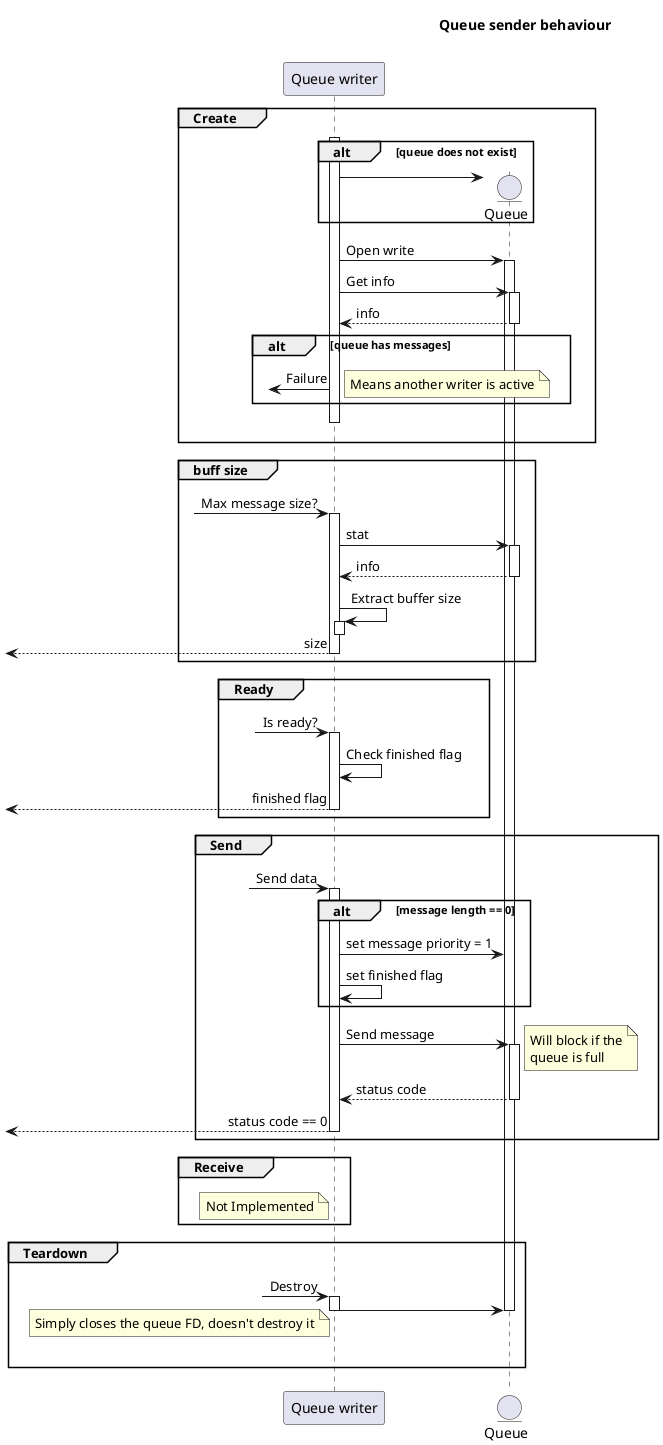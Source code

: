 'https://www.planttext.com/?text=RLJDRjim3BxhARXS1hGhi5s3PIdGhaCEtP1bm2u51iMYRM6ov4bKcnHv-56o7TlPSWWYakBtGogtWQIds1ZOHepuAw1LuathPTL887IlG3wY4AJ982no4QGYzB37MZvh5_r2jDn45xgLbeQY5wy9_G9aWCrEeEKEnmuaXRQYyYwsSETH4We0MP1-vf-fc4-6u4-kLGu3M4U01ns8Ky0LSFC9jd1rnSV4TmnTNo_XMuksGxz8V442RKl7OOyKlHrE8rhDr1eCGLOOCjRwuyrcjuG7gKtqc4DC1i7hggObFAAq0II7QZQaammwT6hmJ4_XNDxfT69758ZUXNqiImZw5SMQsJBdHFTH7WOkERSMKp4yDn9J6Lsol_lvG9uXSsDcb5lFIVHNSoQHx9byHwcEp732OnFOBewkptOcH-vgB7v3gQqEDIeeZQn6N-VXt7xwwQ1sdJSJf1G19KdsCndK6xGLrR1QmVlf0h09E1QrNZkVTcm57oPLYMigksJwxzvazBwRc8_vfpO6ziQnObq2p_h9Tll2eowZCQFoD9OOe70A_nlC8c3kU85fLpAUmPB0bPdrLrxwJTCQRFZne9hU-O7IA_TYqxhqtjrZ8E-EmuvCfxsz67tQlZCQwzOCSeJ2kC1FZSNrR-7X_br-VVOjyGBdxg19T3nk-Pl_DVu2
@startuml Queue_send
!pragma teoz true

title "Queue sender behaviour"
participant "Queue writer" as IS
entity Queue as Q
group Create
  activate IS
  alt queue does not exist
    IS -> Q **
  end
  IS -> Q ++: Open write
  IS -> Q ++: Get info
  return info
  alt queue has messages
    ?<-IS: Failure
    note right: Means another writer is active
  end
  deactivate IS
  |||
end 

group buff size
?-> IS ++: Max message size?
IS -> Q ++: stat
return info
IS -> IS ++: Extract buffer size
deactivate IS
return size
end

group Ready
  ?-> IS ++: Is ready?
  IS -> IS: Check finished flag
  return finished flag
end













group Send
  ?-> IS ++: Send data
  alt message length == 0
    IS -> Q: set message priority = 1
    IS -> IS: set finished flag
  end
  IS -> Q ++: Send message
  note right: Will block if the\nqueue is full
  return status code
  return status code == 0 
end

group Receive
note left of IS: Not Implemented
end

group Teardown
?->IS ++: Destroy
IS -> Q
deactivate Q
deactivate IS
|||
note left: Simply closes the queue FD, doesn't destroy it

end

@enduml